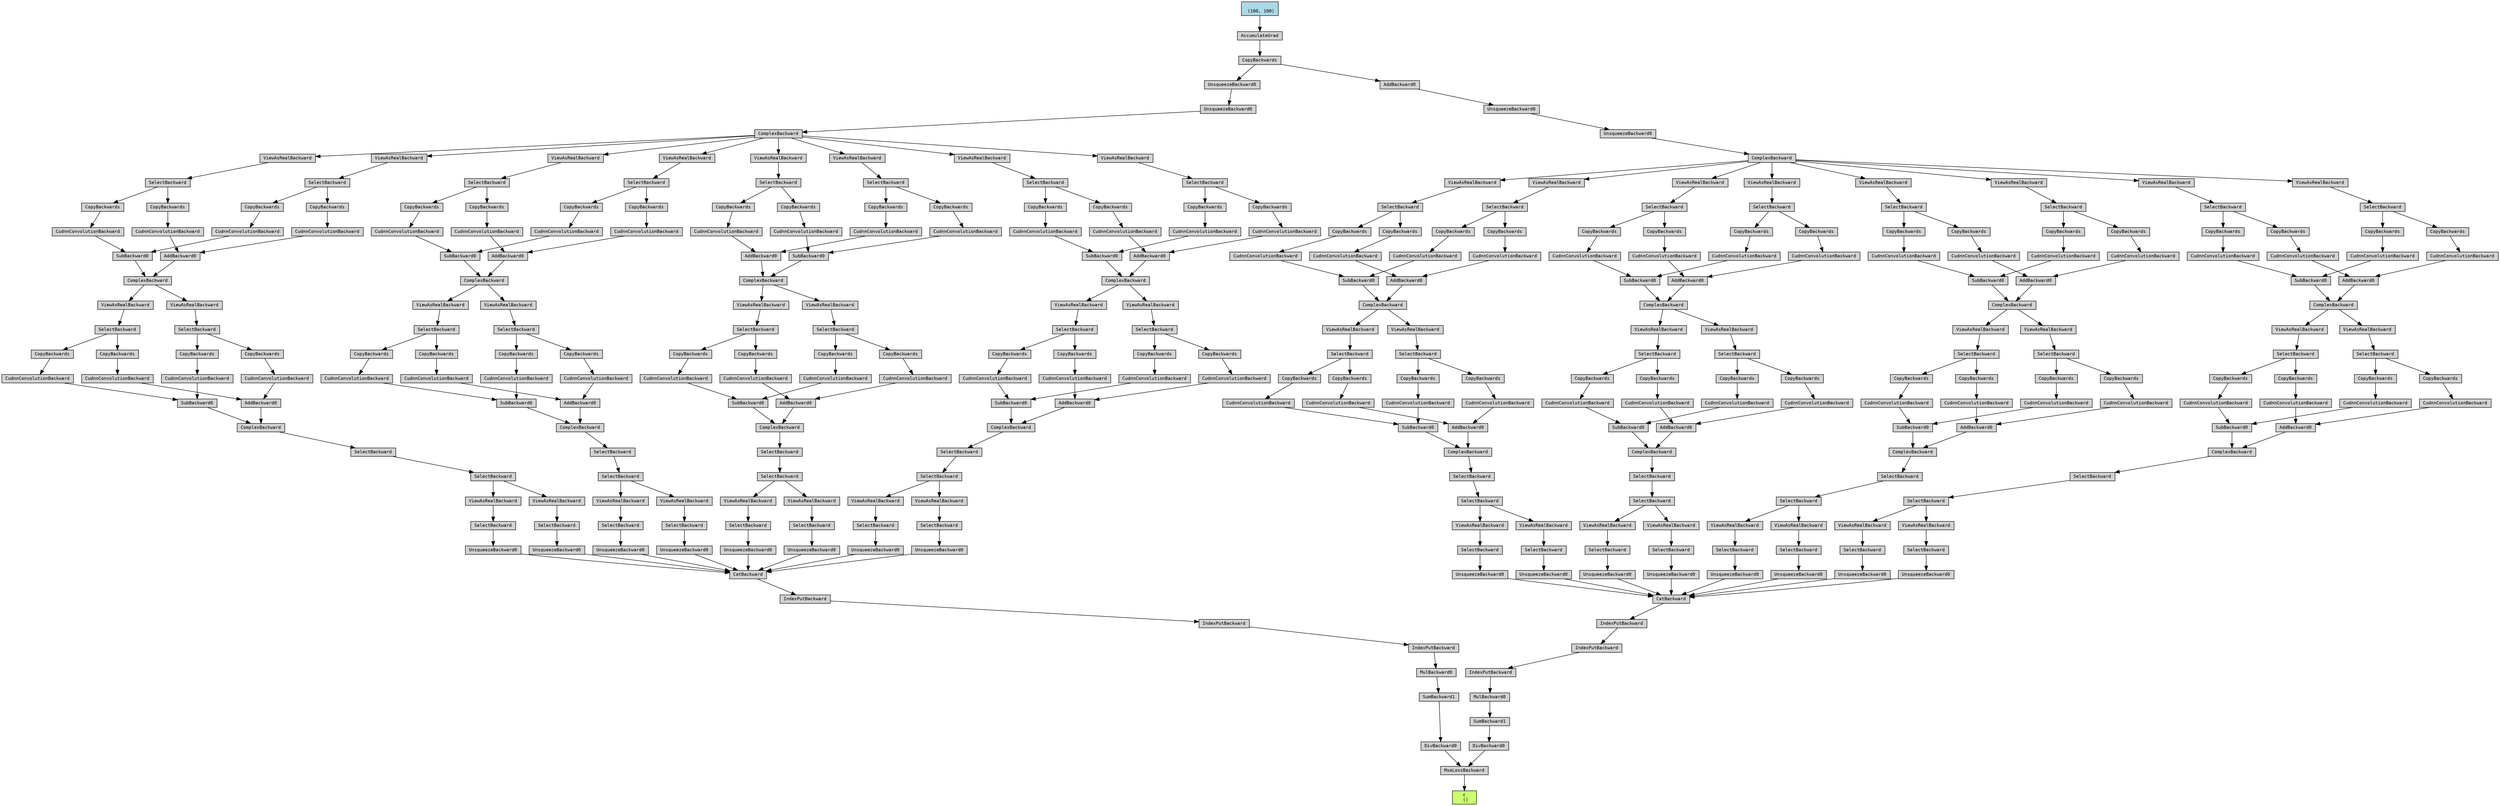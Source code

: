 digraph {
	graph [size="108.3,108.3"]
	node [align=left fontname=monospace fontsize=10 height=0.2 ranksep=0.1 shape=box style=filled]
	2049647008328 [label="c
 ()" fillcolor=darkolivegreen1]
	2049646991816 [label=MseLossBackward]
	2049646991880 -> 2049646991816
	2049646991880 [label=DivBackward0]
	2049646992264 -> 2049646991880
	2049646992264 [label=SumBackward1]
	2049646992712 -> 2049646992264
	2049646992712 [label=MulBackward0]
	2049646992904 -> 2049646992712
	2049646992904 [label=IndexPutBackward]
	2049646993032 -> 2049646992904
	2049646993032 [label=IndexPutBackward]
	2049646992840 -> 2049646993032
	2049646992840 [label=IndexPutBackward]
	2049646993224 -> 2049646992840
	2049646993224 [label=CatBackward]
	2049646993352 -> 2049646993224
	2049646993352 [label=UnsqueezeBackward0]
	2049647039048 -> 2049646993352
	2049647039048 [label=SelectBackward]
	2049647039176 -> 2049647039048
	2049647039176 [label=ViewAsRealBackward]
	2049647039304 -> 2049647039176
	2049647039304 [label=SelectBackward]
	2049647039432 -> 2049647039304
	2049647039432 [label=SelectBackward]
	2049647039560 -> 2049647039432
	2049647039560 [label=ComplexBackward]
	2049647039688 -> 2049647039560
	2049647039688 [label=SubBackward0]
	2049647039880 -> 2049647039688
	2049647039880 [label=CudnnConvolutionBackward]
	2049646991368 -> 2049647039880
	2049646991368 [label=CopyBackwards]
	2049647040136 -> 2049646991368
	2049647040136 [label=SelectBackward]
	2049647040264 -> 2049647040136
	2049647040264 [label=ViewAsRealBackward]
	2049647040392 -> 2049647040264
	2049647040392 [label=ComplexBackward]
	2049647040520 -> 2049647040392
	2049647040520 [label=SubBackward0]
	2049647040840 -> 2049647040520
	2049647040840 [label=CudnnConvolutionBackward]
	2049647041224 -> 2049647040840
	2049647041224 [label=CopyBackwards]
	2049647041608 -> 2049647041224
	2049647041608 [label=SelectBackward]
	2049647041800 -> 2049647041608
	2049647041800 [label=ViewAsRealBackward]
	2049647041992 -> 2049647041800
	2049647041992 [label=ComplexBackward]
	2049647042248 -> 2049647041992
	2049647042248 [label=UnsqueezeBackward0]
	2049647042504 -> 2049647042248
	2049647042504 [label=UnsqueezeBackward0]
	2049647046856 -> 2049647042504
	2049647046856 [label=CopyBackwards]
	2049647047176 -> 2049647046856
	2049637329240 [label="
 (100, 100)" fillcolor=lightblue]
	2049637329240 -> 2049647047176
	2049647047176 [label=AccumulateGrad]
	2049647040968 -> 2049647040520
	2049647040968 [label=CudnnConvolutionBackward]
	2049647041352 -> 2049647040968
	2049647041352 [label=CopyBackwards]
	2049647041864 -> 2049647041352
	2049647041864 [label=SelectBackward]
	2049647042376 -> 2049647041864
	2049647042376 [label=ViewAsRealBackward]
	2049647041992 -> 2049647042376
	2049647040584 -> 2049647040392
	2049647040584 [label=AddBackward0]
	2049647041032 -> 2049647040584
	2049647041032 [label=CudnnConvolutionBackward]
	2049647046728 -> 2049647041032
	2049647046728 [label=CopyBackwards]
	2049647041608 -> 2049647046728
	2049647041672 -> 2049647040584
	2049647041672 [label=CudnnConvolutionBackward]
	2049647046920 -> 2049647041672
	2049647046920 [label=CopyBackwards]
	2049647041864 -> 2049647046920
	2049647039944 -> 2049647039688
	2049647039944 [label=CudnnConvolutionBackward]
	2049647040072 -> 2049647039944
	2049647040072 [label=CopyBackwards]
	2049647040328 -> 2049647040072
	2049647040328 [label=SelectBackward]
	2049647040648 -> 2049647040328
	2049647040648 [label=ViewAsRealBackward]
	2049647040392 -> 2049647040648
	2049647039752 -> 2049647039560
	2049647039752 [label=AddBackward0]
	2049647040008 -> 2049647039752
	2049647040008 [label=CudnnConvolutionBackward]
	2049647042056 -> 2049647040008
	2049647042056 [label=CopyBackwards]
	2049647040136 -> 2049647042056
	2049647040200 -> 2049647039752
	2049647040200 [label=CudnnConvolutionBackward]
	2049647047240 -> 2049647040200
	2049647047240 [label=CopyBackwards]
	2049647040328 -> 2049647047240
	2049647038536 -> 2049646993224
	2049647038536 [label=UnsqueezeBackward0]
	2049647039112 -> 2049647038536
	2049647039112 [label=SelectBackward]
	2049647039368 -> 2049647039112
	2049647039368 [label=ViewAsRealBackward]
	2049647039304 -> 2049647039368
	2049647038600 -> 2049646993224
	2049647038600 [label=UnsqueezeBackward0]
	2049647039240 -> 2049647038600
	2049647039240 [label=SelectBackward]
	2049647039624 -> 2049647039240
	2049647039624 [label=ViewAsRealBackward]
	2049647040456 -> 2049647039624
	2049647040456 [label=SelectBackward]
	2049647047496 -> 2049647040456
	2049647047496 [label=SelectBackward]
	2049647047688 -> 2049647047496
	2049647047688 [label=ComplexBackward]
	2049647047816 -> 2049647047688
	2049647047816 [label=SubBackward0]
	2049647048008 -> 2049647047816
	2049647048008 [label=CudnnConvolutionBackward]
	2049647048200 -> 2049647048008
	2049647048200 [label=CopyBackwards]
	2049647048328 -> 2049647048200
	2049647048328 [label=SelectBackward]
	2049647048456 -> 2049647048328
	2049647048456 [label=ViewAsRealBackward]
	2049647048584 -> 2049647048456
	2049647048584 [label=ComplexBackward]
	2049647048712 -> 2049647048584
	2049647048712 [label=SubBackward0]
	2049647048904 -> 2049647048712
	2049647048904 [label=CudnnConvolutionBackward]
	2049647049096 -> 2049647048904
	2049647049096 [label=CopyBackwards]
	2049647049224 -> 2049647049096
	2049647049224 [label=SelectBackward]
	2049647049352 -> 2049647049224
	2049647049352 [label=ViewAsRealBackward]
	2049647041992 -> 2049647049352
	2049647048968 -> 2049647048712
	2049647048968 [label=CudnnConvolutionBackward]
	2049647049160 -> 2049647048968
	2049647049160 [label=CopyBackwards]
	2049647049416 -> 2049647049160
	2049647049416 [label=SelectBackward]
	2049647049544 -> 2049647049416
	2049647049544 [label=ViewAsRealBackward]
	2049647041992 -> 2049647049544
	2049647048776 -> 2049647048584
	2049647048776 [label=AddBackward0]
	2049647049032 -> 2049647048776
	2049647049032 [label=CudnnConvolutionBackward]
	2049647049608 -> 2049647049032
	2049647049608 [label=CopyBackwards]
	2049647049224 -> 2049647049608
	2049647049288 -> 2049647048776
	2049647049288 [label=CudnnConvolutionBackward]
	2049647049672 -> 2049647049288
	2049647049672 [label=CopyBackwards]
	2049647049416 -> 2049647049672
	2049647048072 -> 2049647047816
	2049647048072 [label=CudnnConvolutionBackward]
	2049647048264 -> 2049647048072
	2049647048264 [label=CopyBackwards]
	2049647048520 -> 2049647048264
	2049647048520 [label=SelectBackward]
	2049647048840 -> 2049647048520
	2049647048840 [label=ViewAsRealBackward]
	2049647048584 -> 2049647048840
	2049647047880 -> 2049647047688
	2049647047880 [label=AddBackward0]
	2049647048136 -> 2049647047880
	2049647048136 [label=CudnnConvolutionBackward]
	2049647049480 -> 2049647048136
	2049647049480 [label=CopyBackwards]
	2049647048328 -> 2049647049480
	2049647048392 -> 2049647047880
	2049647048392 [label=CudnnConvolutionBackward]
	2049647049736 -> 2049647048392
	2049647049736 [label=CopyBackwards]
	2049647048520 -> 2049647049736
	2049647038664 -> 2049646993224
	2049647038664 [label=UnsqueezeBackward0]
	2049647039496 -> 2049647038664
	2049647039496 [label=SelectBackward]
	2049647047304 -> 2049647039496
	2049647047304 [label=ViewAsRealBackward]
	2049647040456 -> 2049647047304
	2049647038728 -> 2049646993224
	2049647038728 [label=UnsqueezeBackward0]
	2049647039816 -> 2049647038728
	2049647039816 [label=SelectBackward]
	2049647047752 -> 2049647039816
	2049647047752 [label=ViewAsRealBackward]
	2049647048648 -> 2049647047752
	2049647048648 [label=SelectBackward]
	2049647049864 -> 2049647048648
	2049647049864 [label=SelectBackward]
	2049647049992 -> 2049647049864
	2049647049992 [label=ComplexBackward]
	2049647050120 -> 2049647049992
	2049647050120 [label=SubBackward0]
	2049647050312 -> 2049647050120
	2049647050312 [label=CudnnConvolutionBackward]
	2049647050504 -> 2049647050312
	2049647050504 [label=CopyBackwards]
	2049647050632 -> 2049647050504
	2049647050632 [label=SelectBackward]
	2049647063112 -> 2049647050632
	2049647063112 [label=ViewAsRealBackward]
	2049647063240 -> 2049647063112
	2049647063240 [label=ComplexBackward]
	2049647063368 -> 2049647063240
	2049647063368 [label=SubBackward0]
	2049647063560 -> 2049647063368
	2049647063560 [label=CudnnConvolutionBackward]
	2049647063752 -> 2049647063560
	2049647063752 [label=CopyBackwards]
	2049647063880 -> 2049647063752
	2049647063880 [label=SelectBackward]
	2049647064008 -> 2049647063880
	2049647064008 [label=ViewAsRealBackward]
	2049647041992 -> 2049647064008
	2049647063624 -> 2049647063368
	2049647063624 [label=CudnnConvolutionBackward]
	2049647063816 -> 2049647063624
	2049647063816 [label=CopyBackwards]
	2049647064072 -> 2049647063816
	2049647064072 [label=SelectBackward]
	2049647064200 -> 2049647064072
	2049647064200 [label=ViewAsRealBackward]
	2049647041992 -> 2049647064200
	2049647063432 -> 2049647063240
	2049647063432 [label=AddBackward0]
	2049647063688 -> 2049647063432
	2049647063688 [label=CudnnConvolutionBackward]
	2049647064264 -> 2049647063688
	2049647064264 [label=CopyBackwards]
	2049647063880 -> 2049647064264
	2049647063944 -> 2049647063432
	2049647063944 [label=CudnnConvolutionBackward]
	2049647064328 -> 2049647063944
	2049647064328 [label=CopyBackwards]
	2049647064072 -> 2049647064328
	2049647050376 -> 2049647050120
	2049647050376 [label=CudnnConvolutionBackward]
	2049647050568 -> 2049647050376
	2049647050568 [label=CopyBackwards]
	2049647063176 -> 2049647050568
	2049647063176 [label=SelectBackward]
	2049647063496 -> 2049647063176
	2049647063496 [label=ViewAsRealBackward]
	2049647063240 -> 2049647063496
	2049647050184 -> 2049647049992
	2049647050184 [label=AddBackward0]
	2049647050440 -> 2049647050184
	2049647050440 [label=CudnnConvolutionBackward]
	2049647064136 -> 2049647050440
	2049647064136 [label=CopyBackwards]
	2049647050632 -> 2049647064136
	2049647050696 -> 2049647050184
	2049647050696 [label=CudnnConvolutionBackward]
	2049647064392 -> 2049647050696
	2049647064392 [label=CopyBackwards]
	2049647063176 -> 2049647064392
	2049647038792 -> 2049646993224
	2049647038792 [label=UnsqueezeBackward0]
	2049647047624 -> 2049647038792
	2049647047624 [label=SelectBackward]
	2049647049800 -> 2049647047624
	2049647049800 [label=ViewAsRealBackward]
	2049647048648 -> 2049647049800
	2049647038856 -> 2049646993224
	2049647038856 [label=UnsqueezeBackward0]
	2049647047944 -> 2049647038856
	2049647047944 [label=SelectBackward]
	2049647050056 -> 2049647047944
	2049647050056 [label=ViewAsRealBackward]
	2049647063304 -> 2049647050056
	2049647063304 [label=SelectBackward]
	2049647064520 -> 2049647063304
	2049647064520 [label=SelectBackward]
	2049647064648 -> 2049647064520
	2049647064648 [label=ComplexBackward]
	2049647064776 -> 2049647064648
	2049647064776 [label=SubBackward0]
	2049647064968 -> 2049647064776
	2049647064968 [label=CudnnConvolutionBackward]
	2049647065160 -> 2049647064968
	2049647065160 [label=CopyBackwards]
	2049647065288 -> 2049647065160
	2049647065288 [label=SelectBackward]
	2049647065416 -> 2049647065288
	2049647065416 [label=ViewAsRealBackward]
	2049647065544 -> 2049647065416
	2049647065544 [label=ComplexBackward]
	2049647065672 -> 2049647065544
	2049647065672 [label=SubBackward0]
	2049647065864 -> 2049647065672
	2049647065864 [label=CudnnConvolutionBackward]
	2049647066056 -> 2049647065864
	2049647066056 [label=CopyBackwards]
	2049647066184 -> 2049647066056
	2049647066184 [label=SelectBackward]
	2049647066312 -> 2049647066184
	2049647066312 [label=ViewAsRealBackward]
	2049647041992 -> 2049647066312
	2049647065928 -> 2049647065672
	2049647065928 [label=CudnnConvolutionBackward]
	2049647066120 -> 2049647065928
	2049647066120 [label=CopyBackwards]
	2049647066376 -> 2049647066120
	2049647066376 [label=SelectBackward]
	2049647066504 -> 2049647066376
	2049647066504 [label=ViewAsRealBackward]
	2049647041992 -> 2049647066504
	2049647065736 -> 2049647065544
	2049647065736 [label=AddBackward0]
	2049647065992 -> 2049647065736
	2049647065992 [label=CudnnConvolutionBackward]
	2049647066568 -> 2049647065992
	2049647066568 [label=CopyBackwards]
	2049647066184 -> 2049647066568
	2049647066248 -> 2049647065736
	2049647066248 [label=CudnnConvolutionBackward]
	2049647066632 -> 2049647066248
	2049647066632 [label=CopyBackwards]
	2049647066376 -> 2049647066632
	2049647065032 -> 2049647064776
	2049647065032 [label=CudnnConvolutionBackward]
	2049647065224 -> 2049647065032
	2049647065224 [label=CopyBackwards]
	2049647065480 -> 2049647065224
	2049647065480 [label=SelectBackward]
	2049647065800 -> 2049647065480
	2049647065800 [label=ViewAsRealBackward]
	2049647065544 -> 2049647065800
	2049647064840 -> 2049647064648
	2049647064840 [label=AddBackward0]
	2049647065096 -> 2049647064840
	2049647065096 [label=CudnnConvolutionBackward]
	2049647066440 -> 2049647065096
	2049647066440 [label=CopyBackwards]
	2049647065288 -> 2049647066440
	2049647065352 -> 2049647064840
	2049647065352 [label=CudnnConvolutionBackward]
	2049647066696 -> 2049647065352
	2049647066696 [label=CopyBackwards]
	2049647065480 -> 2049647066696
	2049647038920 -> 2049646993224
	2049647038920 [label=UnsqueezeBackward0]
	2049647049928 -> 2049647038920
	2049647049928 [label=SelectBackward]
	2049647064456 -> 2049647049928
	2049647064456 [label=ViewAsRealBackward]
	2049647063304 -> 2049647064456
	2049646992520 -> 2049646991816
	2049646992520 [label=DivBackward0]
	2049646992648 -> 2049646992520
	2049646992648 [label=SumBackward1]
	2049646992968 -> 2049646992648
	2049646992968 [label=MulBackward0]
	2049646993160 -> 2049646992968
	2049646993160 [label=IndexPutBackward]
	2049647038984 -> 2049646993160
	2049647038984 [label=IndexPutBackward]
	2049647064584 -> 2049647038984
	2049647064584 [label=IndexPutBackward]
	2049647064904 -> 2049647064584
	2049647064904 [label=CatBackward]
	2049647066760 -> 2049647064904
	2049647066760 [label=UnsqueezeBackward0]
	2049647083784 -> 2049647066760
	2049647083784 [label=SelectBackward]
	2049647083912 -> 2049647083784
	2049647083912 [label=ViewAsRealBackward]
	2049647084040 -> 2049647083912
	2049647084040 [label=SelectBackward]
	2049647084168 -> 2049647084040
	2049647084168 [label=SelectBackward]
	2049647084296 -> 2049647084168
	2049647084296 [label=ComplexBackward]
	2049647084424 -> 2049647084296
	2049647084424 [label=SubBackward0]
	2049647084616 -> 2049647084424
	2049647084616 [label=CudnnConvolutionBackward]
	2049647084808 -> 2049647084616
	2049647084808 [label=CopyBackwards]
	2049647084936 -> 2049647084808
	2049647084936 [label=SelectBackward]
	2049647085064 -> 2049647084936
	2049647085064 [label=ViewAsRealBackward]
	2049647085192 -> 2049647085064
	2049647085192 [label=ComplexBackward]
	2049647085320 -> 2049647085192
	2049647085320 [label=SubBackward0]
	2049647085512 -> 2049647085320
	2049647085512 [label=CudnnConvolutionBackward]
	2049647085704 -> 2049647085512
	2049647085704 [label=CopyBackwards]
	2049647085832 -> 2049647085704
	2049647085832 [label=SelectBackward]
	2049647085960 -> 2049647085832
	2049647085960 [label=ViewAsRealBackward]
	2049647086088 -> 2049647085960
	2049647086088 [label=ComplexBackward]
	2049647086216 -> 2049647086088
	2049647086216 [label=UnsqueezeBackward0]
	2049647086344 -> 2049647086216
	2049647086344 [label=UnsqueezeBackward0]
	2049647086472 -> 2049647086344
	2049647086472 [label=AddBackward0]
	2049647046856 -> 2049647086472
	2049647085576 -> 2049647085320
	2049647085576 [label=CudnnConvolutionBackward]
	2049647085768 -> 2049647085576
	2049647085768 [label=CopyBackwards]
	2049647086024 -> 2049647085768
	2049647086024 [label=SelectBackward]
	2049647086280 -> 2049647086024
	2049647086280 [label=ViewAsRealBackward]
	2049647086088 -> 2049647086280
	2049647085384 -> 2049647085192
	2049647085384 [label=AddBackward0]
	2049647085640 -> 2049647085384
	2049647085640 [label=CudnnConvolutionBackward]
	2049647086408 -> 2049647085640
	2049647086408 [label=CopyBackwards]
	2049647085832 -> 2049647086408
	2049647085896 -> 2049647085384
	2049647085896 [label=CudnnConvolutionBackward]
	2049647086536 -> 2049647085896
	2049647086536 [label=CopyBackwards]
	2049647086024 -> 2049647086536
	2049647084680 -> 2049647084424
	2049647084680 [label=CudnnConvolutionBackward]
	2049647084872 -> 2049647084680
	2049647084872 [label=CopyBackwards]
	2049647085128 -> 2049647084872
	2049647085128 [label=SelectBackward]
	2049647085448 -> 2049647085128
	2049647085448 [label=ViewAsRealBackward]
	2049647085192 -> 2049647085448
	2049647084488 -> 2049647084296
	2049647084488 [label=AddBackward0]
	2049647084744 -> 2049647084488
	2049647084744 [label=CudnnConvolutionBackward]
	2049647086152 -> 2049647084744
	2049647086152 [label=CopyBackwards]
	2049647084936 -> 2049647086152
	2049647085000 -> 2049647084488
	2049647085000 [label=CudnnConvolutionBackward]
	2049647086600 -> 2049647085000
	2049647086600 [label=CopyBackwards]
	2049647085128 -> 2049647086600
	2049647066824 -> 2049647064904
	2049647066824 [label=UnsqueezeBackward0]
	2049647083848 -> 2049647066824
	2049647083848 [label=SelectBackward]
	2049647084104 -> 2049647083848
	2049647084104 [label=ViewAsRealBackward]
	2049647084040 -> 2049647084104
	2049647066888 -> 2049647064904
	2049647066888 [label=UnsqueezeBackward0]
	2049647083976 -> 2049647066888
	2049647083976 [label=SelectBackward]
	2049647084360 -> 2049647083976
	2049647084360 [label=ViewAsRealBackward]
	2049647085256 -> 2049647084360
	2049647085256 [label=SelectBackward]
	2049647086728 -> 2049647085256
	2049647086728 [label=SelectBackward]
	2049647086856 -> 2049647086728
	2049647086856 [label=ComplexBackward]
	2049647086984 -> 2049647086856
	2049647086984 [label=SubBackward0]
	2049647087176 -> 2049647086984
	2049647087176 [label=CudnnConvolutionBackward]
	2049647087368 -> 2049647087176
	2049647087368 [label=CopyBackwards]
	2049647087496 -> 2049647087368
	2049647087496 [label=SelectBackward]
	2049647099976 -> 2049647087496
	2049647099976 [label=ViewAsRealBackward]
	2049647100104 -> 2049647099976
	2049647100104 [label=ComplexBackward]
	2049647100232 -> 2049647100104
	2049647100232 [label=SubBackward0]
	2049647100424 -> 2049647100232
	2049647100424 [label=CudnnConvolutionBackward]
	2049647100616 -> 2049647100424
	2049647100616 [label=CopyBackwards]
	2049647100744 -> 2049647100616
	2049647100744 [label=SelectBackward]
	2049647100872 -> 2049647100744
	2049647100872 [label=ViewAsRealBackward]
	2049647086088 -> 2049647100872
	2049647100488 -> 2049647100232
	2049647100488 [label=CudnnConvolutionBackward]
	2049647100680 -> 2049647100488
	2049647100680 [label=CopyBackwards]
	2049647100936 -> 2049647100680
	2049647100936 [label=SelectBackward]
	2049647101064 -> 2049647100936
	2049647101064 [label=ViewAsRealBackward]
	2049647086088 -> 2049647101064
	2049647100296 -> 2049647100104
	2049647100296 [label=AddBackward0]
	2049647100552 -> 2049647100296
	2049647100552 [label=CudnnConvolutionBackward]
	2049647101128 -> 2049647100552
	2049647101128 [label=CopyBackwards]
	2049647100744 -> 2049647101128
	2049647100808 -> 2049647100296
	2049647100808 [label=CudnnConvolutionBackward]
	2049647101192 -> 2049647100808
	2049647101192 [label=CopyBackwards]
	2049647100936 -> 2049647101192
	2049647087240 -> 2049647086984
	2049647087240 [label=CudnnConvolutionBackward]
	2049647087432 -> 2049647087240
	2049647087432 [label=CopyBackwards]
	2049647100040 -> 2049647087432
	2049647100040 [label=SelectBackward]
	2049647100360 -> 2049647100040
	2049647100360 [label=ViewAsRealBackward]
	2049647100104 -> 2049647100360
	2049647087048 -> 2049647086856
	2049647087048 [label=AddBackward0]
	2049647087304 -> 2049647087048
	2049647087304 [label=CudnnConvolutionBackward]
	2049647101000 -> 2049647087304
	2049647101000 [label=CopyBackwards]
	2049647087496 -> 2049647101000
	2049647087560 -> 2049647087048
	2049647087560 [label=CudnnConvolutionBackward]
	2049647101256 -> 2049647087560
	2049647101256 [label=CopyBackwards]
	2049647100040 -> 2049647101256
	2049647066952 -> 2049647064904
	2049647066952 [label=UnsqueezeBackward0]
	2049647084232 -> 2049647066952
	2049647084232 [label=SelectBackward]
	2049647086664 -> 2049647084232
	2049647086664 [label=ViewAsRealBackward]
	2049647085256 -> 2049647086664
	2049647067016 -> 2049647064904
	2049647067016 [label=UnsqueezeBackward0]
	2049647084552 -> 2049647067016
	2049647084552 [label=SelectBackward]
	2049647086920 -> 2049647084552
	2049647086920 [label=ViewAsRealBackward]
	2049647100168 -> 2049647086920
	2049647100168 [label=SelectBackward]
	2049647101384 -> 2049647100168
	2049647101384 [label=SelectBackward]
	2049647101512 -> 2049647101384
	2049647101512 [label=ComplexBackward]
	2049647101640 -> 2049647101512
	2049647101640 [label=SubBackward0]
	2049647101832 -> 2049647101640
	2049647101832 [label=CudnnConvolutionBackward]
	2049647102024 -> 2049647101832
	2049647102024 [label=CopyBackwards]
	2049647102152 -> 2049647102024
	2049647102152 [label=SelectBackward]
	2049647102280 -> 2049647102152
	2049647102280 [label=ViewAsRealBackward]
	2049647102408 -> 2049647102280
	2049647102408 [label=ComplexBackward]
	2049647102536 -> 2049647102408
	2049647102536 [label=SubBackward0]
	2049647102728 -> 2049647102536
	2049647102728 [label=CudnnConvolutionBackward]
	2049647102920 -> 2049647102728
	2049647102920 [label=CopyBackwards]
	2049647103048 -> 2049647102920
	2049647103048 [label=SelectBackward]
	2049647103176 -> 2049647103048
	2049647103176 [label=ViewAsRealBackward]
	2049647086088 -> 2049647103176
	2049647102792 -> 2049647102536
	2049647102792 [label=CudnnConvolutionBackward]
	2049647102984 -> 2049647102792
	2049647102984 [label=CopyBackwards]
	2049647103240 -> 2049647102984
	2049647103240 [label=SelectBackward]
	2049647103368 -> 2049647103240
	2049647103368 [label=ViewAsRealBackward]
	2049647086088 -> 2049647103368
	2049647102600 -> 2049647102408
	2049647102600 [label=AddBackward0]
	2049647102856 -> 2049647102600
	2049647102856 [label=CudnnConvolutionBackward]
	2049647103432 -> 2049647102856
	2049647103432 [label=CopyBackwards]
	2049647103048 -> 2049647103432
	2049647103112 -> 2049647102600
	2049647103112 [label=CudnnConvolutionBackward]
	2049647103496 -> 2049647103112
	2049647103496 [label=CopyBackwards]
	2049647103240 -> 2049647103496
	2049647101896 -> 2049647101640
	2049647101896 [label=CudnnConvolutionBackward]
	2049647102088 -> 2049647101896
	2049647102088 [label=CopyBackwards]
	2049647102344 -> 2049647102088
	2049647102344 [label=SelectBackward]
	2049647102664 -> 2049647102344
	2049647102664 [label=ViewAsRealBackward]
	2049647102408 -> 2049647102664
	2049647101704 -> 2049647101512
	2049647101704 [label=AddBackward0]
	2049647101960 -> 2049647101704
	2049647101960 [label=CudnnConvolutionBackward]
	2049647103304 -> 2049647101960
	2049647103304 [label=CopyBackwards]
	2049647102152 -> 2049647103304
	2049647102216 -> 2049647101704
	2049647102216 [label=CudnnConvolutionBackward]
	2049647103560 -> 2049647102216
	2049647103560 [label=CopyBackwards]
	2049647102344 -> 2049647103560
	2049647067080 -> 2049647064904
	2049647067080 [label=UnsqueezeBackward0]
	2049647086792 -> 2049647067080
	2049647086792 [label=SelectBackward]
	2049647101320 -> 2049647086792
	2049647101320 [label=ViewAsRealBackward]
	2049647100168 -> 2049647101320
	2049647083592 -> 2049647064904
	2049647083592 [label=UnsqueezeBackward0]
	2049647087112 -> 2049647083592
	2049647087112 [label=SelectBackward]
	2049647101576 -> 2049647087112
	2049647101576 [label=ViewAsRealBackward]
	2049647102472 -> 2049647101576
	2049647102472 [label=SelectBackward]
	2049647103688 -> 2049647102472
	2049647103688 [label=SelectBackward]
	2049647103816 -> 2049647103688
	2049647103816 [label=ComplexBackward]
	2049647103944 -> 2049647103816
	2049647103944 [label=SubBackward0]
	2049647120584 -> 2049647103944
	2049647120584 [label=CudnnConvolutionBackward]
	2049647120776 -> 2049647120584
	2049647120776 [label=CopyBackwards]
	2049647120904 -> 2049647120776
	2049647120904 [label=SelectBackward]
	2049647121032 -> 2049647120904
	2049647121032 [label=ViewAsRealBackward]
	2049647121160 -> 2049647121032
	2049647121160 [label=ComplexBackward]
	2049647121288 -> 2049647121160
	2049647121288 [label=SubBackward0]
	2049647121480 -> 2049647121288
	2049647121480 [label=CudnnConvolutionBackward]
	2049647121672 -> 2049647121480
	2049647121672 [label=CopyBackwards]
	2049647121800 -> 2049647121672
	2049647121800 [label=SelectBackward]
	2049647121928 -> 2049647121800
	2049647121928 [label=ViewAsRealBackward]
	2049647086088 -> 2049647121928
	2049647121544 -> 2049647121288
	2049647121544 [label=CudnnConvolutionBackward]
	2049647121736 -> 2049647121544
	2049647121736 [label=CopyBackwards]
	2049647121992 -> 2049647121736
	2049647121992 [label=SelectBackward]
	2049647122120 -> 2049647121992
	2049647122120 [label=ViewAsRealBackward]
	2049647086088 -> 2049647122120
	2049647121352 -> 2049647121160
	2049647121352 [label=AddBackward0]
	2049647121608 -> 2049647121352
	2049647121608 [label=CudnnConvolutionBackward]
	2049647122184 -> 2049647121608
	2049647122184 [label=CopyBackwards]
	2049647121800 -> 2049647122184
	2049647121864 -> 2049647121352
	2049647121864 [label=CudnnConvolutionBackward]
	2049647122248 -> 2049647121864
	2049647122248 [label=CopyBackwards]
	2049647121992 -> 2049647122248
	2049647120648 -> 2049647103944
	2049647120648 [label=CudnnConvolutionBackward]
	2049647120840 -> 2049647120648
	2049647120840 [label=CopyBackwards]
	2049647121096 -> 2049647120840
	2049647121096 [label=SelectBackward]
	2049647121416 -> 2049647121096
	2049647121416 [label=ViewAsRealBackward]
	2049647121160 -> 2049647121416
	2049647120456 -> 2049647103816
	2049647120456 [label=AddBackward0]
	2049647120712 -> 2049647120456
	2049647120712 [label=CudnnConvolutionBackward]
	2049647122056 -> 2049647120712
	2049647122056 [label=CopyBackwards]
	2049647120904 -> 2049647122056
	2049647120968 -> 2049647120456
	2049647120968 [label=CudnnConvolutionBackward]
	2049647122312 -> 2049647120968
	2049647122312 [label=CopyBackwards]
	2049647121096 -> 2049647122312
	2049647083656 -> 2049647064904
	2049647083656 [label=UnsqueezeBackward0]
	2049647101448 -> 2049647083656
	2049647101448 [label=SelectBackward]
	2049647103624 -> 2049647101448
	2049647103624 [label=ViewAsRealBackward]
	2049647102472 -> 2049647103624
	2049646991816 -> 2049647008328
}
